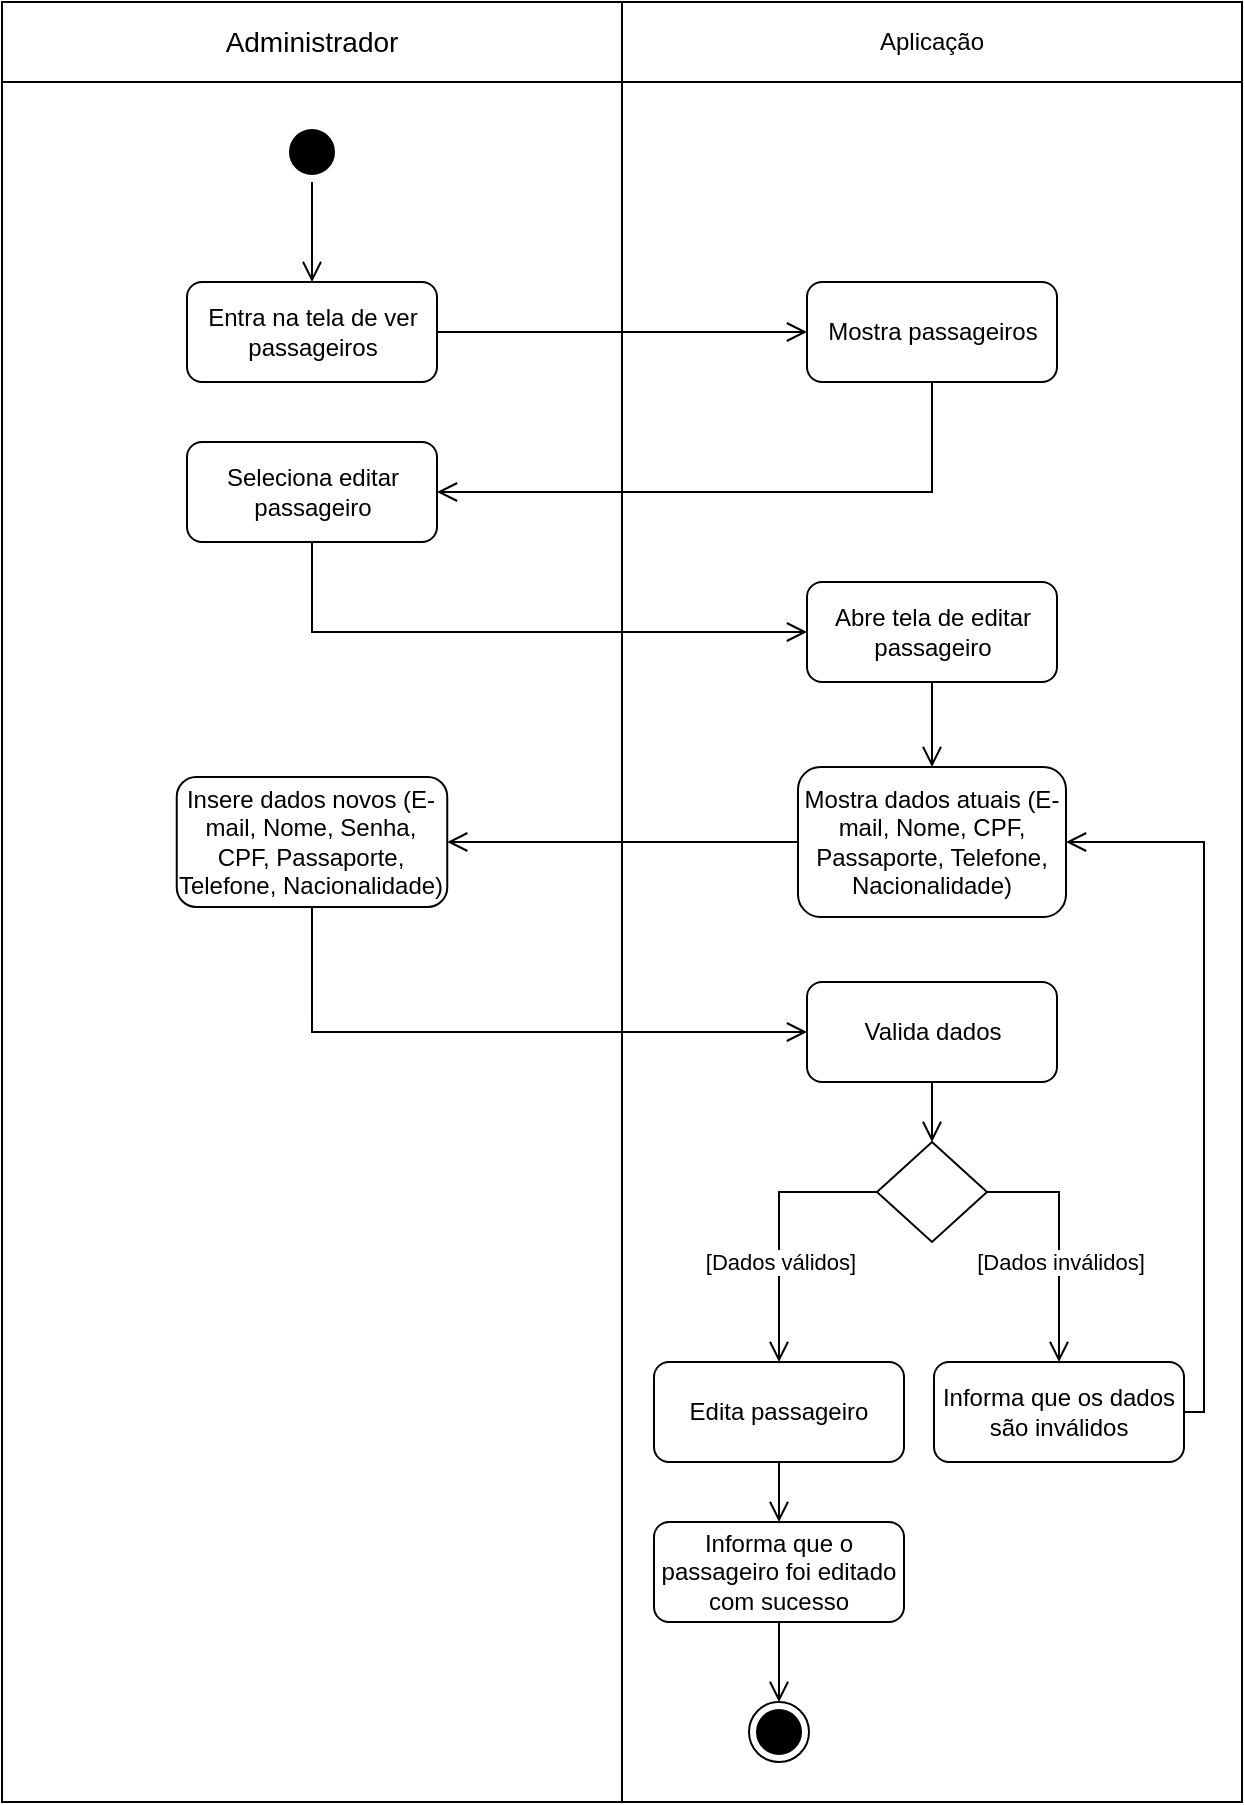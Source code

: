 <mxfile>
    <diagram name="Página-1" id="f7-zcyWFl8f7tQIr4r0p">
        <mxGraphModel dx="3118" dy="1446" grid="1" gridSize="10" guides="1" tooltips="1" connect="1" arrows="1" fold="1" page="1" pageScale="1" pageWidth="827" pageHeight="1169" math="0" shadow="0">
            <root>
                <mxCell id="0"/>
                <mxCell id="1" parent="0"/>
                <mxCell id="Hh7dZNtptdnggyX2xkTj-29" value="" style="rounded=0;whiteSpace=wrap;html=1;" parent="1" vertex="1">
                    <mxGeometry x="104" y="250" width="310" height="860" as="geometry"/>
                </mxCell>
                <mxCell id="Hh7dZNtptdnggyX2xkTj-30" value="" style="rounded=0;whiteSpace=wrap;html=1;" parent="1" vertex="1">
                    <mxGeometry x="414" y="250" width="310" height="860" as="geometry"/>
                </mxCell>
                <mxCell id="Hh7dZNtptdnggyX2xkTj-1" value="&lt;font style=&quot;font-size: 14px;&quot;&gt;Administrador&lt;/font&gt;" style="rounded=0;whiteSpace=wrap;html=1;" parent="1" vertex="1">
                    <mxGeometry x="104" y="210" width="310" height="40" as="geometry"/>
                </mxCell>
                <mxCell id="Hh7dZNtptdnggyX2xkTj-2" value="Aplicação" style="rounded=0;whiteSpace=wrap;html=1;" parent="1" vertex="1">
                    <mxGeometry x="414" y="210" width="310" height="40" as="geometry"/>
                </mxCell>
                <mxCell id="Hh7dZNtptdnggyX2xkTj-3" value="" style="ellipse;html=1;shape=startState;fillColor=#000000;strokeColor=#000000;" parent="1" vertex="1">
                    <mxGeometry x="244" y="270" width="30" height="30" as="geometry"/>
                </mxCell>
                <mxCell id="Hh7dZNtptdnggyX2xkTj-4" value="" style="edgeStyle=orthogonalEdgeStyle;html=1;verticalAlign=bottom;endArrow=open;endSize=8;strokeColor=#000000;rounded=0;entryX=0.5;entryY=0;entryDx=0;entryDy=0;" parent="1" source="Hh7dZNtptdnggyX2xkTj-3" target="Hh7dZNtptdnggyX2xkTj-7" edge="1">
                    <mxGeometry relative="1" as="geometry">
                        <mxPoint x="275" y="360" as="targetPoint"/>
                    </mxGeometry>
                </mxCell>
                <mxCell id="Hh7dZNtptdnggyX2xkTj-7" value="Entra na tela de ver passageiros" style="rounded=1;whiteSpace=wrap;html=1;" parent="1" vertex="1">
                    <mxGeometry x="196.5" y="350" width="125" height="50" as="geometry"/>
                </mxCell>
                <mxCell id="Hh7dZNtptdnggyX2xkTj-10" value="Mostra dados atuais (E-mail, Nome, CPF, Passaporte, Telefone, Nacionalidade)" style="rounded=1;whiteSpace=wrap;html=1;" parent="1" vertex="1">
                    <mxGeometry x="502" y="592.5" width="134" height="75" as="geometry"/>
                </mxCell>
                <mxCell id="Hh7dZNtptdnggyX2xkTj-12" value="Insere dados novos (E-mail, Nome, Senha, CPF, Passaporte, Telefone, Nacionalidade)" style="rounded=1;whiteSpace=wrap;html=1;" parent="1" vertex="1">
                    <mxGeometry x="191.37" y="597.5" width="135.25" height="65" as="geometry"/>
                </mxCell>
                <mxCell id="Hh7dZNtptdnggyX2xkTj-13" value="" style="edgeStyle=orthogonalEdgeStyle;html=1;verticalAlign=bottom;endArrow=open;endSize=8;strokeColor=#000000;rounded=0;entryX=1;entryY=0.5;entryDx=0;entryDy=0;exitX=0;exitY=0.5;exitDx=0;exitDy=0;" parent="1" source="Hh7dZNtptdnggyX2xkTj-10" target="Hh7dZNtptdnggyX2xkTj-12" edge="1">
                    <mxGeometry relative="1" as="geometry">
                        <mxPoint x="605" y="450" as="targetPoint"/>
                        <mxPoint x="500" y="450" as="sourcePoint"/>
                    </mxGeometry>
                </mxCell>
                <mxCell id="Hh7dZNtptdnggyX2xkTj-14" value="Valida dados" style="rounded=1;whiteSpace=wrap;html=1;" parent="1" vertex="1">
                    <mxGeometry x="506.5" y="700" width="125" height="50" as="geometry"/>
                </mxCell>
                <mxCell id="Hh7dZNtptdnggyX2xkTj-15" value="" style="edgeStyle=orthogonalEdgeStyle;html=1;verticalAlign=bottom;endArrow=open;endSize=8;strokeColor=#000000;rounded=0;entryX=0;entryY=0.5;entryDx=0;entryDy=0;exitX=0.5;exitY=1;exitDx=0;exitDy=0;" parent="1" source="Hh7dZNtptdnggyX2xkTj-12" target="Hh7dZNtptdnggyX2xkTj-14" edge="1">
                    <mxGeometry relative="1" as="geometry">
                        <mxPoint x="223" y="635" as="targetPoint"/>
                        <mxPoint x="390" y="560" as="sourcePoint"/>
                    </mxGeometry>
                </mxCell>
                <mxCell id="Hh7dZNtptdnggyX2xkTj-16" value="" style="rhombus;whiteSpace=wrap;html=1;" parent="1" vertex="1">
                    <mxGeometry x="541.5" y="780" width="55" height="50" as="geometry"/>
                </mxCell>
                <mxCell id="Hh7dZNtptdnggyX2xkTj-17" value="" style="edgeStyle=orthogonalEdgeStyle;html=1;verticalAlign=bottom;endArrow=open;endSize=8;strokeColor=#000000;rounded=0;entryX=0.5;entryY=0;entryDx=0;entryDy=0;exitX=0.5;exitY=1;exitDx=0;exitDy=0;" parent="1" source="Hh7dZNtptdnggyX2xkTj-14" target="Hh7dZNtptdnggyX2xkTj-16" edge="1">
                    <mxGeometry relative="1" as="geometry">
                        <mxPoint x="608" y="629" as="targetPoint"/>
                        <mxPoint x="440" y="584" as="sourcePoint"/>
                    </mxGeometry>
                </mxCell>
                <mxCell id="Hh7dZNtptdnggyX2xkTj-18" value="Informa que os dados são inválidos" style="rounded=1;whiteSpace=wrap;html=1;" parent="1" vertex="1">
                    <mxGeometry x="570" y="890" width="125" height="50" as="geometry"/>
                </mxCell>
                <mxCell id="Hh7dZNtptdnggyX2xkTj-19" value="" style="edgeStyle=orthogonalEdgeStyle;html=1;verticalAlign=bottom;endArrow=open;endSize=8;strokeColor=#000000;rounded=0;entryX=0.5;entryY=0;entryDx=0;entryDy=0;exitX=1;exitY=0.5;exitDx=0;exitDy=0;" parent="1" source="Hh7dZNtptdnggyX2xkTj-16" target="Hh7dZNtptdnggyX2xkTj-18" edge="1">
                    <mxGeometry relative="1" as="geometry">
                        <mxPoint x="643" y="595" as="targetPoint"/>
                        <mxPoint x="643" y="570" as="sourcePoint"/>
                    </mxGeometry>
                </mxCell>
                <mxCell id="Hh7dZNtptdnggyX2xkTj-20" value="[Dados inválidos]" style="edgeLabel;html=1;align=center;verticalAlign=middle;resizable=0;points=[];" parent="Hh7dZNtptdnggyX2xkTj-19" vertex="1" connectable="0">
                    <mxGeometry x="-0.227" relative="1" as="geometry">
                        <mxPoint y="24" as="offset"/>
                    </mxGeometry>
                </mxCell>
                <mxCell id="Hh7dZNtptdnggyX2xkTj-21" value="" style="edgeStyle=orthogonalEdgeStyle;html=1;verticalAlign=bottom;endArrow=open;endSize=8;strokeColor=#000000;rounded=0;exitX=1;exitY=0.5;exitDx=0;exitDy=0;entryX=1;entryY=0.5;entryDx=0;entryDy=0;" parent="1" source="Hh7dZNtptdnggyX2xkTj-18" target="Hh7dZNtptdnggyX2xkTj-10" edge="1">
                    <mxGeometry relative="1" as="geometry">
                        <mxPoint x="811" y="630" as="targetPoint"/>
                        <mxPoint x="500" y="585" as="sourcePoint"/>
                        <Array as="points"/>
                    </mxGeometry>
                </mxCell>
                <mxCell id="Hh7dZNtptdnggyX2xkTj-22" value="Edita passageiro" style="rounded=1;whiteSpace=wrap;html=1;" parent="1" vertex="1">
                    <mxGeometry x="430" y="890" width="125" height="50" as="geometry"/>
                </mxCell>
                <mxCell id="Hh7dZNtptdnggyX2xkTj-23" value="&lt;div&gt;Informa que o passageiro foi editado com sucesso&lt;br&gt;&lt;/div&gt;" style="rounded=1;whiteSpace=wrap;html=1;" parent="1" vertex="1">
                    <mxGeometry x="430" y="970" width="125" height="50" as="geometry"/>
                </mxCell>
                <mxCell id="Hh7dZNtptdnggyX2xkTj-24" value="" style="edgeStyle=orthogonalEdgeStyle;html=1;verticalAlign=bottom;endArrow=open;endSize=8;strokeColor=#000000;rounded=0;entryX=0.5;entryY=0;entryDx=0;entryDy=0;exitX=0;exitY=0.5;exitDx=0;exitDy=0;" parent="1" source="Hh7dZNtptdnggyX2xkTj-16" target="Hh7dZNtptdnggyX2xkTj-22" edge="1">
                    <mxGeometry relative="1" as="geometry">
                        <mxPoint x="642" y="595" as="targetPoint"/>
                        <mxPoint x="642" y="570" as="sourcePoint"/>
                    </mxGeometry>
                </mxCell>
                <mxCell id="Hh7dZNtptdnggyX2xkTj-26" value="[Dados válidos]" style="edgeLabel;html=1;align=center;verticalAlign=middle;resizable=0;points=[];" parent="Hh7dZNtptdnggyX2xkTj-24" vertex="1" connectable="0">
                    <mxGeometry x="-0.349" y="-2" relative="1" as="geometry">
                        <mxPoint x="-5" y="37" as="offset"/>
                    </mxGeometry>
                </mxCell>
                <mxCell id="Hh7dZNtptdnggyX2xkTj-25" value="" style="edgeStyle=orthogonalEdgeStyle;html=1;verticalAlign=bottom;endArrow=open;endSize=8;strokeColor=#000000;rounded=0;entryX=0.5;entryY=0;entryDx=0;entryDy=0;exitX=0.5;exitY=1;exitDx=0;exitDy=0;" parent="1" source="Hh7dZNtptdnggyX2xkTj-22" target="Hh7dZNtptdnggyX2xkTj-23" edge="1">
                    <mxGeometry relative="1" as="geometry">
                        <mxPoint x="565" y="620" as="targetPoint"/>
                        <mxPoint x="615" y="620" as="sourcePoint"/>
                    </mxGeometry>
                </mxCell>
                <mxCell id="Hh7dZNtptdnggyX2xkTj-27" value="" style="ellipse;html=1;shape=endState;fillColor=#000000;strokeColor=#000000;" parent="1" vertex="1">
                    <mxGeometry x="477.5" y="1060" width="30" height="30" as="geometry"/>
                </mxCell>
                <mxCell id="CZ1YQ9uTX5oa_5OTqMw5-1" value="Mostra passageiros" style="rounded=1;whiteSpace=wrap;html=1;" parent="1" vertex="1">
                    <mxGeometry x="506.5" y="350" width="125" height="50" as="geometry"/>
                </mxCell>
                <mxCell id="CZ1YQ9uTX5oa_5OTqMw5-2" value="" style="edgeStyle=orthogonalEdgeStyle;html=1;verticalAlign=bottom;endArrow=open;endSize=8;strokeColor=#000000;rounded=0;entryX=0;entryY=0.5;entryDx=0;entryDy=0;exitX=1;exitY=0.5;exitDx=0;exitDy=0;" parent="1" source="Hh7dZNtptdnggyX2xkTj-7" target="CZ1YQ9uTX5oa_5OTqMw5-1" edge="1">
                    <mxGeometry relative="1" as="geometry">
                        <mxPoint x="332" y="475" as="targetPoint"/>
                        <mxPoint x="580" y="475" as="sourcePoint"/>
                    </mxGeometry>
                </mxCell>
                <mxCell id="CZ1YQ9uTX5oa_5OTqMw5-3" value="Seleciona editar passageiro" style="rounded=1;whiteSpace=wrap;html=1;" parent="1" vertex="1">
                    <mxGeometry x="196.5" y="430" width="125" height="50" as="geometry"/>
                </mxCell>
                <mxCell id="CZ1YQ9uTX5oa_5OTqMw5-4" value="" style="edgeStyle=orthogonalEdgeStyle;html=1;verticalAlign=bottom;endArrow=open;endSize=8;strokeColor=#000000;rounded=0;entryX=1;entryY=0.5;entryDx=0;entryDy=0;exitX=0.5;exitY=1;exitDx=0;exitDy=0;" parent="1" source="CZ1YQ9uTX5oa_5OTqMw5-1" target="CZ1YQ9uTX5oa_5OTqMw5-3" edge="1">
                    <mxGeometry relative="1" as="geometry">
                        <mxPoint x="517" y="385" as="targetPoint"/>
                        <mxPoint x="332" y="385" as="sourcePoint"/>
                    </mxGeometry>
                </mxCell>
                <mxCell id="CZ1YQ9uTX5oa_5OTqMw5-5" value="" style="edgeStyle=orthogonalEdgeStyle;html=1;verticalAlign=bottom;endArrow=open;endSize=8;strokeColor=#000000;rounded=0;exitX=0.5;exitY=1;exitDx=0;exitDy=0;entryX=0;entryY=0.5;entryDx=0;entryDy=0;" parent="1" source="CZ1YQ9uTX5oa_5OTqMw5-3" target="CZ1YQ9uTX5oa_5OTqMw5-6" edge="1">
                    <mxGeometry relative="1" as="geometry">
                        <mxPoint x="517" y="385" as="targetPoint"/>
                        <mxPoint x="332" y="385" as="sourcePoint"/>
                    </mxGeometry>
                </mxCell>
                <mxCell id="CZ1YQ9uTX5oa_5OTqMw5-6" value="Abre tela de editar passageiro" style="rounded=1;whiteSpace=wrap;html=1;" parent="1" vertex="1">
                    <mxGeometry x="506.5" y="500" width="125" height="50" as="geometry"/>
                </mxCell>
                <mxCell id="CZ1YQ9uTX5oa_5OTqMw5-7" value="" style="edgeStyle=orthogonalEdgeStyle;html=1;verticalAlign=bottom;endArrow=open;endSize=8;strokeColor=#000000;rounded=0;exitX=0.5;exitY=1;exitDx=0;exitDy=0;entryX=0.5;entryY=0;entryDx=0;entryDy=0;" parent="1" source="CZ1YQ9uTX5oa_5OTqMw5-6" target="Hh7dZNtptdnggyX2xkTj-10" edge="1">
                    <mxGeometry relative="1" as="geometry">
                        <mxPoint x="569" y="590" as="targetPoint"/>
                        <mxPoint x="517" y="625" as="sourcePoint"/>
                    </mxGeometry>
                </mxCell>
                <mxCell id="CZ1YQ9uTX5oa_5OTqMw5-8" value="" style="edgeStyle=orthogonalEdgeStyle;html=1;verticalAlign=bottom;endArrow=open;endSize=8;strokeColor=#000000;rounded=0;entryX=0.5;entryY=0;entryDx=0;entryDy=0;exitX=0.5;exitY=1;exitDx=0;exitDy=0;" parent="1" source="Hh7dZNtptdnggyX2xkTj-23" target="Hh7dZNtptdnggyX2xkTj-27" edge="1">
                    <mxGeometry relative="1" as="geometry">
                        <mxPoint x="492.26" y="1120" as="targetPoint"/>
                        <mxPoint x="492.26" y="1060" as="sourcePoint"/>
                    </mxGeometry>
                </mxCell>
            </root>
        </mxGraphModel>
    </diagram>
</mxfile>
